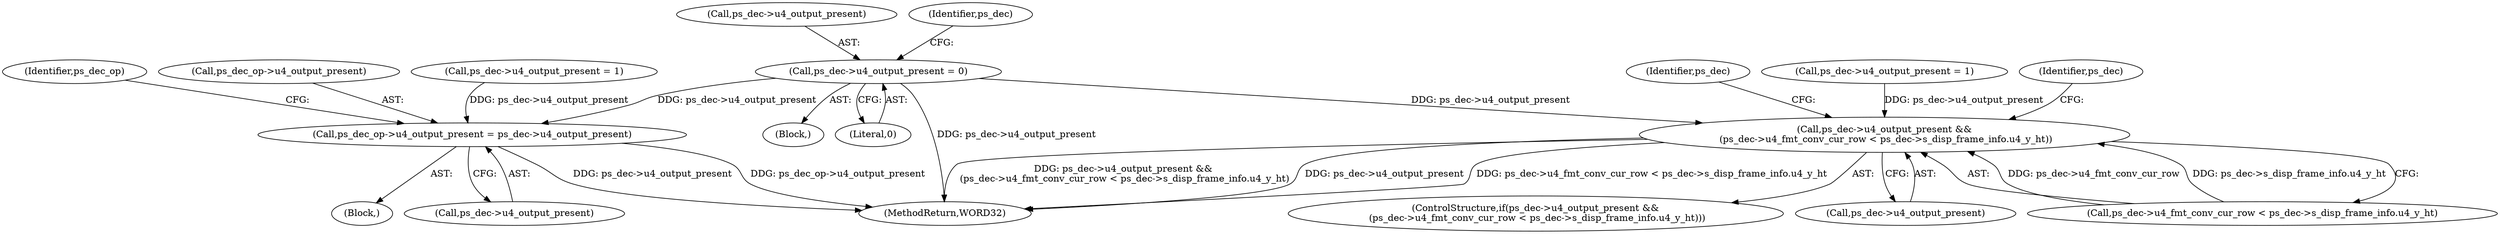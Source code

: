 digraph "0_Android_a78887bcffbc2995cf9ed72e0697acf560875e9e@pointer" {
"1000337" [label="(Call,ps_dec->u4_output_present = 0)"];
"1000798" [label="(Call,ps_dec_op->u4_output_present = ps_dec->u4_output_present)"];
"1002013" [label="(Call,ps_dec->u4_output_present &&\n (ps_dec->u4_fmt_conv_cur_row < ps_dec->s_disp_frame_info.u4_y_ht))"];
"1000151" [label="(Block,)"];
"1002004" [label="(Call,ps_dec->u4_output_present = 1)"];
"1000807" [label="(Identifier,ps_dec_op)"];
"1002129" [label="(MethodReturn,WORD32)"];
"1000798" [label="(Call,ps_dec_op->u4_output_present = ps_dec->u4_output_present)"];
"1000712" [label="(Block,)"];
"1002012" [label="(ControlStructure,if(ps_dec->u4_output_present &&\n (ps_dec->u4_fmt_conv_cur_row < ps_dec->s_disp_frame_info.u4_y_ht)))"];
"1000799" [label="(Call,ps_dec_op->u4_output_present)"];
"1002014" [label="(Call,ps_dec->u4_output_present)"];
"1002029" [label="(Identifier,ps_dec)"];
"1002060" [label="(Identifier,ps_dec)"];
"1000338" [label="(Call,ps_dec->u4_output_present)"];
"1002017" [label="(Call,ps_dec->u4_fmt_conv_cur_row < ps_dec->s_disp_frame_info.u4_y_ht)"];
"1000764" [label="(Call,ps_dec->u4_output_present = 1)"];
"1000341" [label="(Literal,0)"];
"1002013" [label="(Call,ps_dec->u4_output_present &&\n (ps_dec->u4_fmt_conv_cur_row < ps_dec->s_disp_frame_info.u4_y_ht))"];
"1000802" [label="(Call,ps_dec->u4_output_present)"];
"1000337" [label="(Call,ps_dec->u4_output_present = 0)"];
"1000345" [label="(Identifier,ps_dec)"];
"1000337" -> "1000151"  [label="AST: "];
"1000337" -> "1000341"  [label="CFG: "];
"1000338" -> "1000337"  [label="AST: "];
"1000341" -> "1000337"  [label="AST: "];
"1000345" -> "1000337"  [label="CFG: "];
"1000337" -> "1002129"  [label="DDG: ps_dec->u4_output_present"];
"1000337" -> "1000798"  [label="DDG: ps_dec->u4_output_present"];
"1000337" -> "1002013"  [label="DDG: ps_dec->u4_output_present"];
"1000798" -> "1000712"  [label="AST: "];
"1000798" -> "1000802"  [label="CFG: "];
"1000799" -> "1000798"  [label="AST: "];
"1000802" -> "1000798"  [label="AST: "];
"1000807" -> "1000798"  [label="CFG: "];
"1000798" -> "1002129"  [label="DDG: ps_dec->u4_output_present"];
"1000798" -> "1002129"  [label="DDG: ps_dec_op->u4_output_present"];
"1000764" -> "1000798"  [label="DDG: ps_dec->u4_output_present"];
"1002013" -> "1002012"  [label="AST: "];
"1002013" -> "1002014"  [label="CFG: "];
"1002013" -> "1002017"  [label="CFG: "];
"1002014" -> "1002013"  [label="AST: "];
"1002017" -> "1002013"  [label="AST: "];
"1002029" -> "1002013"  [label="CFG: "];
"1002060" -> "1002013"  [label="CFG: "];
"1002013" -> "1002129"  [label="DDG: ps_dec->u4_output_present &&\n (ps_dec->u4_fmt_conv_cur_row < ps_dec->s_disp_frame_info.u4_y_ht)"];
"1002013" -> "1002129"  [label="DDG: ps_dec->u4_output_present"];
"1002013" -> "1002129"  [label="DDG: ps_dec->u4_fmt_conv_cur_row < ps_dec->s_disp_frame_info.u4_y_ht"];
"1002004" -> "1002013"  [label="DDG: ps_dec->u4_output_present"];
"1002017" -> "1002013"  [label="DDG: ps_dec->u4_fmt_conv_cur_row"];
"1002017" -> "1002013"  [label="DDG: ps_dec->s_disp_frame_info.u4_y_ht"];
}
